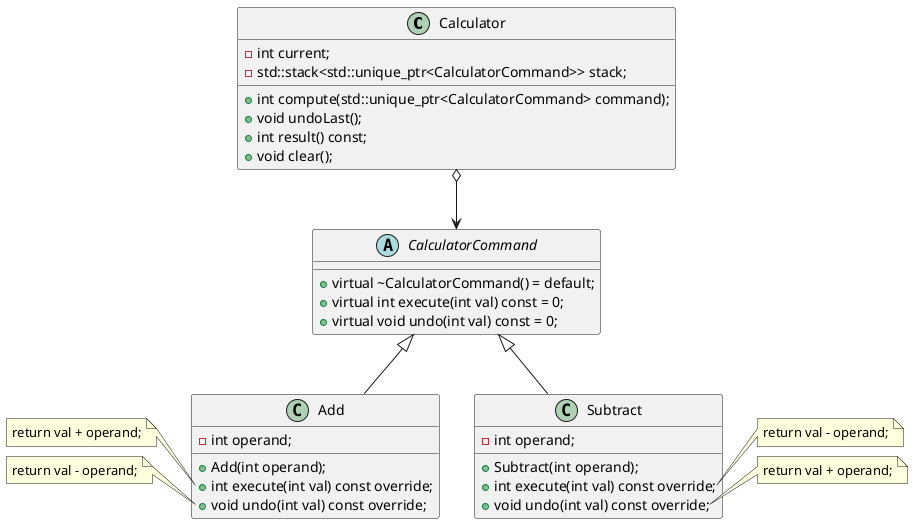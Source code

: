 @startuml

class Calculator {
  + int compute(std::unique_ptr<CalculatorCommand> command);
  + void undoLast();
  + int result() const;
  + void clear();
  - int current;
  - std::stack<std::unique_ptr<CalculatorCommand>> stack;
}

abstract class CalculatorCommand {
  + virtual ~CalculatorCommand() = default;
  + virtual int execute(int val) const = 0;
  + virtual void undo(int val) const = 0;
}

class Add {
  + Add(int operand);
  + int execute(int val) const override;
  + void undo(int val) const override;
  - int operand;
}

class Subtract {
  + Subtract(int operand);
  + int execute(int val) const override;
  + void undo(int val) const override;
  - int operand;
}

Calculator o--> CalculatorCommand
CalculatorCommand <|-- Add
CalculatorCommand <|-- Subtract

note left of Add::execute
  return val + operand;
end note

note left of Add::undo
  return val - operand;
end note

note right of Subtract::execute
  return val - operand;
end note

note right of Subtract::undo
  return val + operand;
end note

@enduml

